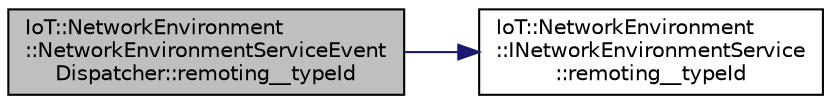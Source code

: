 digraph "IoT::NetworkEnvironment::NetworkEnvironmentServiceEventDispatcher::remoting__typeId"
{
 // LATEX_PDF_SIZE
  edge [fontname="Helvetica",fontsize="10",labelfontname="Helvetica",labelfontsize="10"];
  node [fontname="Helvetica",fontsize="10",shape=record];
  rankdir="LR";
  Node1 [label="IoT::NetworkEnvironment\l::NetworkEnvironmentServiceEvent\lDispatcher::remoting__typeId",height=0.2,width=0.4,color="black", fillcolor="grey75", style="filled", fontcolor="black",tooltip=" "];
  Node1 -> Node2 [color="midnightblue",fontsize="10",style="solid"];
  Node2 [label="IoT::NetworkEnvironment\l::INetworkEnvironmentService\l::remoting__typeId",height=0.2,width=0.4,color="black", fillcolor="white", style="filled",URL="$classIoT_1_1NetworkEnvironment_1_1INetworkEnvironmentService.html#a47d458f7dafe10880394d7a4e71beb75",tooltip=" "];
}
